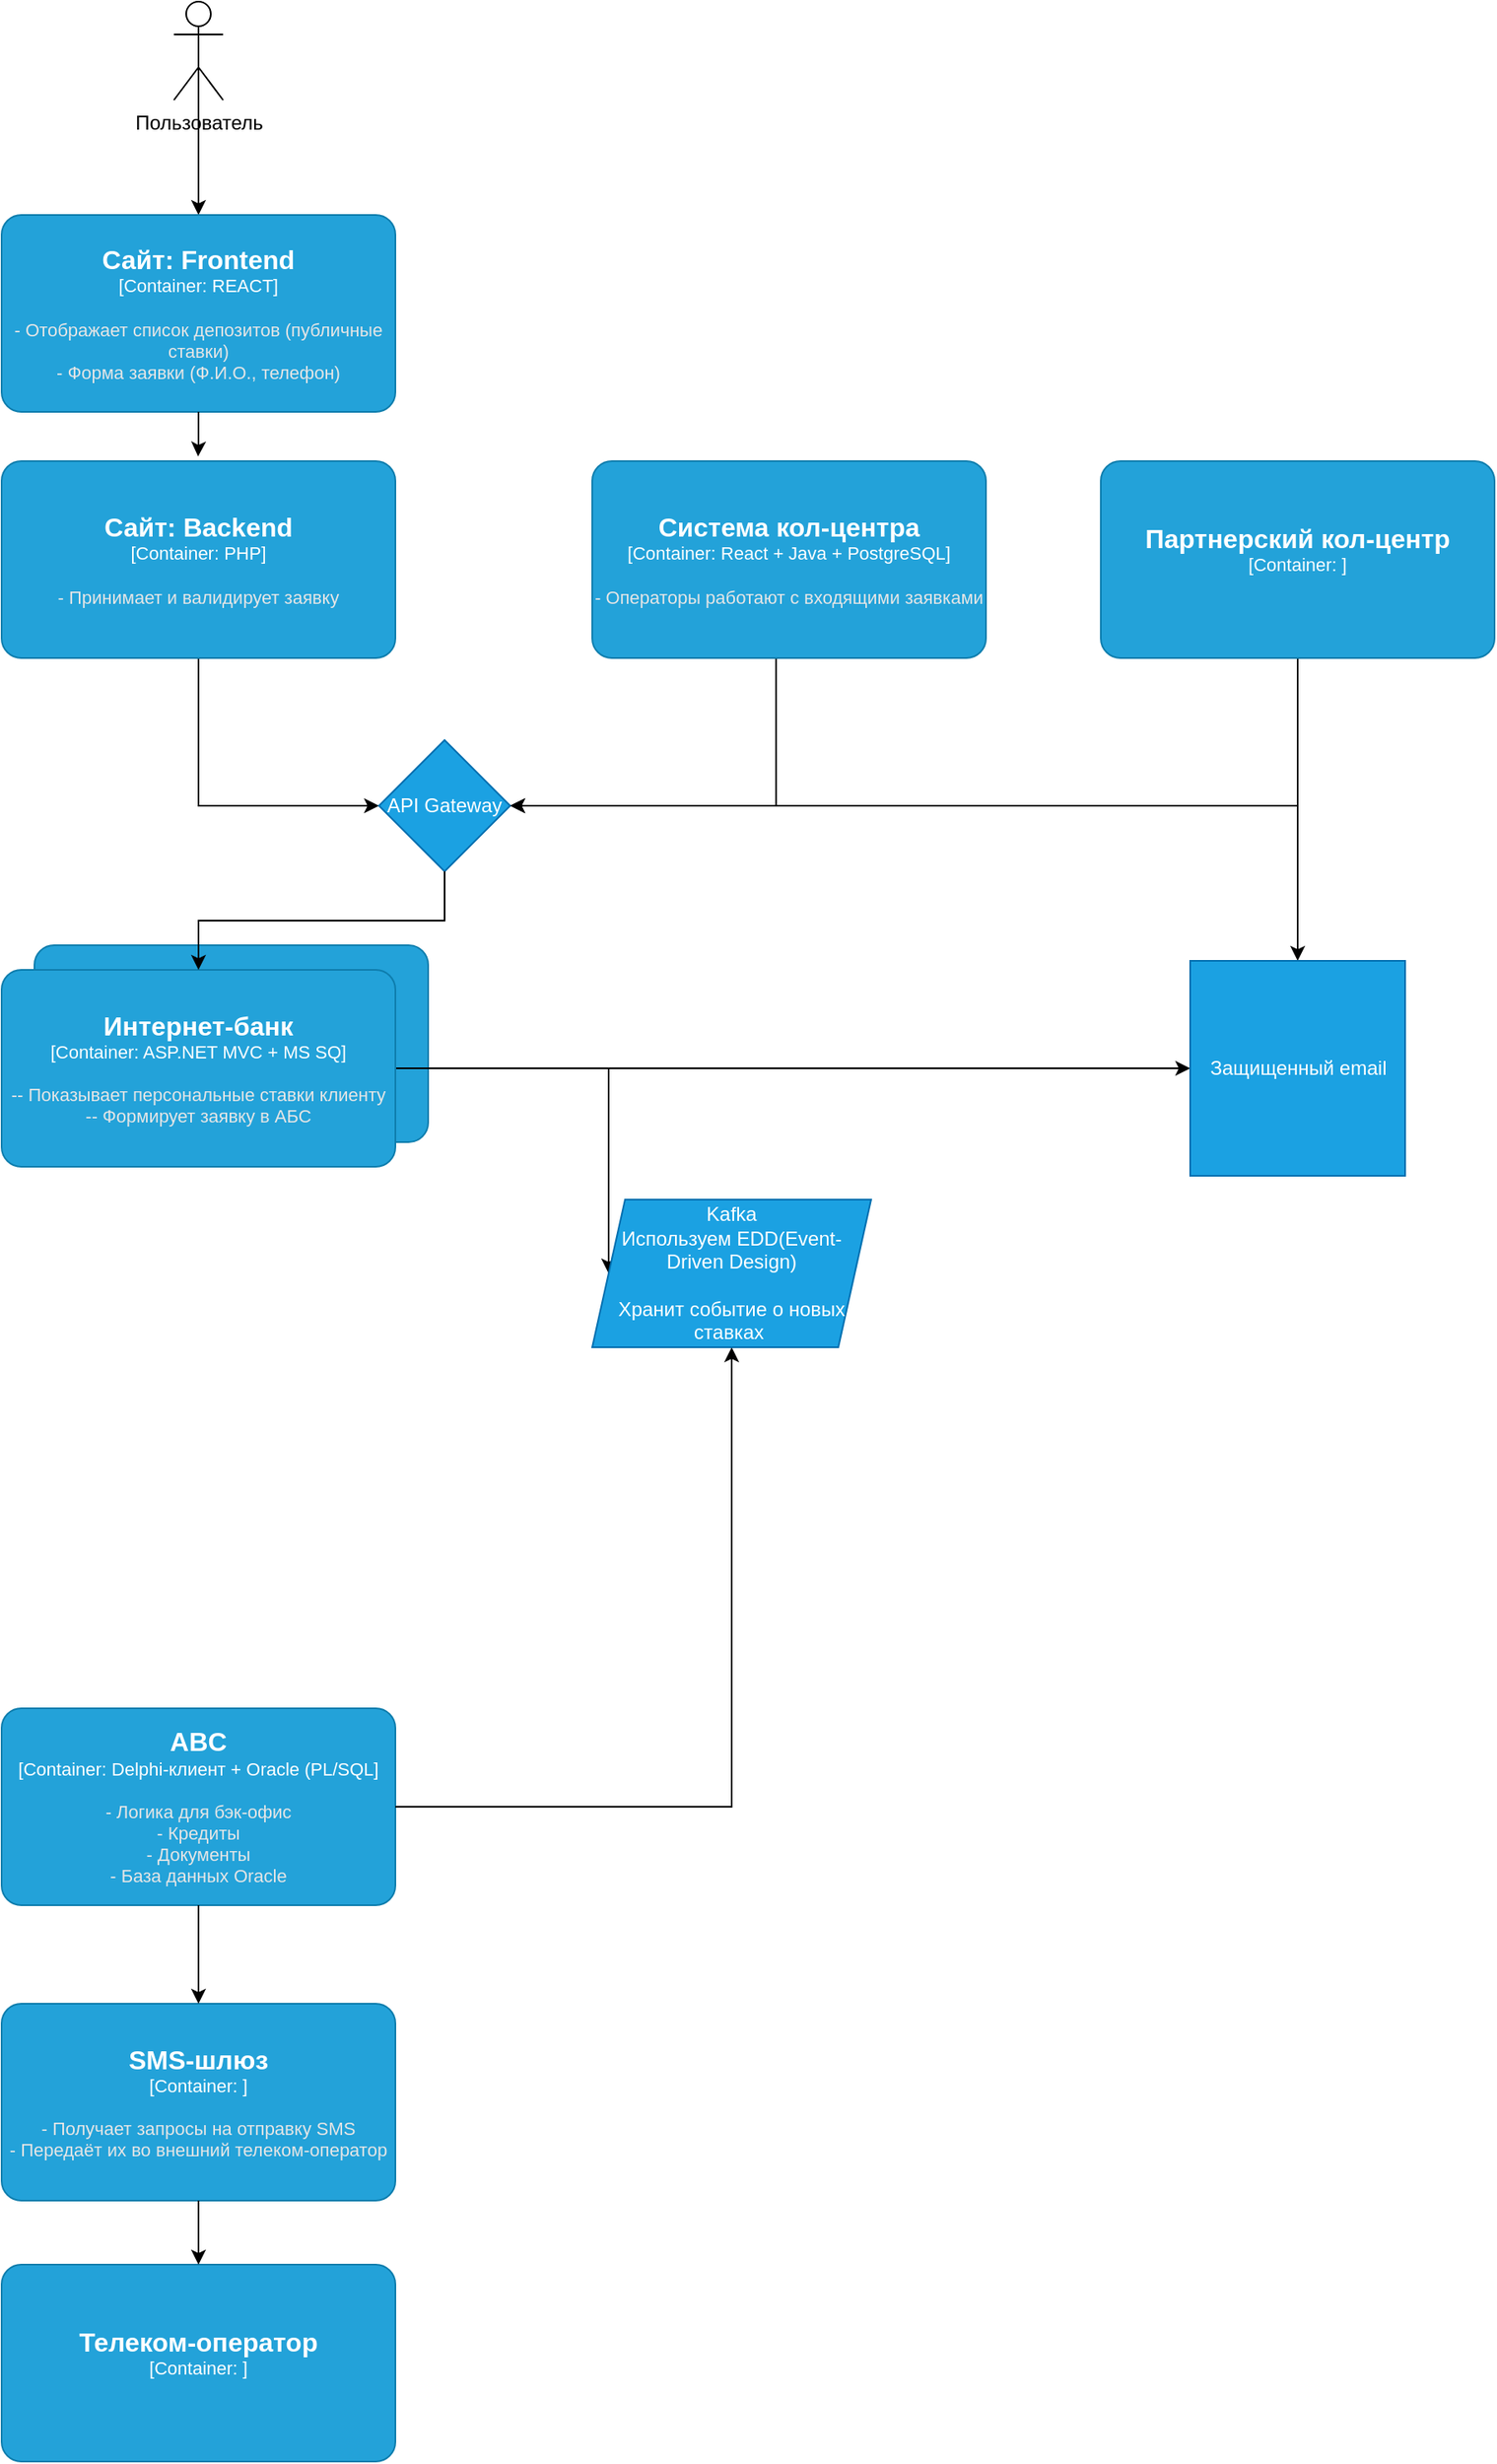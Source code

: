 <mxfile version="26.2.2">
  <diagram name="Страница — 1" id="x-h79tfaLvUZsE_rTHGj">
    <mxGraphModel dx="2025" dy="3718" grid="1" gridSize="10" guides="1" tooltips="1" connect="1" arrows="1" fold="1" page="1" pageScale="1" pageWidth="827" pageHeight="1169" math="0" shadow="0">
      <root>
        <mxCell id="0" />
        <mxCell id="1" parent="0" />
        <object placeholders="1" c4Name="Интернет-банк" c4Type="Container" c4Technology="ASP.NET MVC + MS SQ" c4Description="" label="&lt;font style=&quot;font-size: 16px&quot;&gt;&lt;b&gt;%c4Name%&lt;/b&gt;&lt;/font&gt;&lt;div&gt;[%c4Type%: %c4Technology%]&lt;/div&gt;&lt;br&gt;&lt;div&gt;&lt;font style=&quot;font-size: 11px&quot;&gt;&lt;font color=&quot;#E6E6E6&quot;&gt;%c4Description%&lt;/font&gt;&lt;/div&gt;" id="aIN2EZiwN0c7ISvwj5TT-13">
          <mxCell style="rounded=1;whiteSpace=wrap;html=1;fontSize=11;labelBackgroundColor=none;fillColor=#23A2D9;fontColor=#ffffff;align=center;arcSize=10;strokeColor=#0E7DAD;metaEdit=1;resizable=0;points=[[0.25,0,0],[0.5,0,0],[0.75,0,0],[1,0.25,0],[1,0.5,0],[1,0.75,0],[0.75,1,0],[0.5,1,0],[0.25,1,0],[0,0.75,0],[0,0.5,0],[0,0.25,0]];" parent="1" vertex="1">
            <mxGeometry x="310" y="-1005" width="240" height="120" as="geometry" />
          </mxCell>
        </object>
        <mxCell id="aIN2EZiwN0c7ISvwj5TT-6" style="edgeStyle=orthogonalEdgeStyle;rounded=0;orthogonalLoop=1;jettySize=auto;html=1;entryX=0;entryY=0.5;entryDx=0;entryDy=0;" parent="1" source="3BpIDFD0bREcjxwfOTJX-3" target="aIN2EZiwN0c7ISvwj5TT-4" edge="1">
          <mxGeometry relative="1" as="geometry" />
        </mxCell>
        <object placeholders="1" c4Name="Сайт: Backend" c4Type="Container" c4Technology="PHP" c4Description=" - Принимает и валидирует заявку   " label="&lt;font style=&quot;font-size: 16px&quot;&gt;&lt;b&gt;%c4Name%&lt;/b&gt;&lt;/font&gt;&lt;div&gt;[%c4Type%: %c4Technology%]&lt;/div&gt;&lt;br&gt;&lt;div&gt;&lt;font style=&quot;font-size: 11px&quot;&gt;&lt;font color=&quot;#E6E6E6&quot;&gt;%c4Description%&lt;/font&gt;&lt;/div&gt;" id="3BpIDFD0bREcjxwfOTJX-3">
          <mxCell style="rounded=1;whiteSpace=wrap;html=1;fontSize=11;labelBackgroundColor=none;fillColor=#23A2D9;fontColor=#ffffff;align=center;arcSize=10;strokeColor=#0E7DAD;metaEdit=1;resizable=0;points=[[0.25,0,0],[0.5,0,0],[0.75,0,0],[1,0.25,0],[1,0.5,0],[1,0.75,0],[0.75,1,0],[0.5,1,0],[0.25,1,0],[0,0.75,0],[0,0.5,0],[0,0.25,0]];" parent="1" vertex="1">
            <mxGeometry x="290" y="-1300" width="240" height="120" as="geometry" />
          </mxCell>
        </object>
        <mxCell id="aIN2EZiwN0c7ISvwj5TT-15" style="edgeStyle=orthogonalEdgeStyle;rounded=0;orthogonalLoop=1;jettySize=auto;html=1;entryX=0;entryY=0.5;entryDx=0;entryDy=0;" parent="1" source="3BpIDFD0bREcjxwfOTJX-4" target="aIN2EZiwN0c7ISvwj5TT-11" edge="1">
          <mxGeometry relative="1" as="geometry" />
        </mxCell>
        <mxCell id="fBrU7EXV_W0Yj-L9virk-2" style="edgeStyle=orthogonalEdgeStyle;rounded=0;orthogonalLoop=1;jettySize=auto;html=1;entryX=0;entryY=0.5;entryDx=0;entryDy=0;" edge="1" parent="1" source="3BpIDFD0bREcjxwfOTJX-4" target="mv92zyXsenED2KrWt_QF-5">
          <mxGeometry relative="1" as="geometry" />
        </mxCell>
        <object placeholders="1" c4Name="Интернет-банк" c4Type="Container" c4Technology="ASP.NET MVC + MS SQ" c4Description="-- Показывает персональные ставки клиенту&#xa;-- Формирует заявку в АБС  " label="&lt;font style=&quot;font-size: 16px&quot;&gt;&lt;b&gt;%c4Name%&lt;/b&gt;&lt;/font&gt;&lt;div&gt;[%c4Type%: %c4Technology%]&lt;/div&gt;&lt;br&gt;&lt;div&gt;&lt;font style=&quot;font-size: 11px&quot;&gt;&lt;font color=&quot;#E6E6E6&quot;&gt;%c4Description%&lt;/font&gt;&lt;/div&gt;" id="3BpIDFD0bREcjxwfOTJX-4">
          <mxCell style="rounded=1;whiteSpace=wrap;html=1;fontSize=11;labelBackgroundColor=none;fillColor=#23A2D9;fontColor=#ffffff;align=center;arcSize=10;strokeColor=#0E7DAD;metaEdit=1;resizable=0;points=[[0.25,0,0],[0.5,0,0],[0.75,0,0],[1,0.25,0],[1,0.5,0],[1,0.75,0],[0.75,1,0],[0.5,1,0],[0.25,1,0],[0,0.75,0],[0,0.5,0],[0,0.25,0]];" parent="1" vertex="1">
            <mxGeometry x="290" y="-990" width="240" height="120" as="geometry" />
          </mxCell>
        </object>
        <mxCell id="aIN2EZiwN0c7ISvwj5TT-5" style="edgeStyle=orthogonalEdgeStyle;rounded=0;orthogonalLoop=1;jettySize=auto;html=1;entryX=1;entryY=0.5;entryDx=0;entryDy=0;exitX=0.467;exitY=0.994;exitDx=0;exitDy=0;exitPerimeter=0;" parent="1" source="3BpIDFD0bREcjxwfOTJX-5" target="aIN2EZiwN0c7ISvwj5TT-4" edge="1">
          <mxGeometry relative="1" as="geometry" />
        </mxCell>
        <object placeholders="1" c4Name="Система кол-центра" c4Type="Container" c4Technology="React + Java + PostgreSQL" c4Description="- Операторы работают с входящими заявками" label="&lt;font style=&quot;font-size: 16px&quot;&gt;&lt;b&gt;%c4Name%&lt;/b&gt;&lt;/font&gt;&lt;div&gt;[%c4Type%: %c4Technology%]&lt;/div&gt;&lt;br&gt;&lt;div&gt;&lt;font style=&quot;font-size: 11px&quot;&gt;&lt;font color=&quot;#E6E6E6&quot;&gt;%c4Description%&lt;/font&gt;&lt;/div&gt;" id="3BpIDFD0bREcjxwfOTJX-5">
          <mxCell style="rounded=1;whiteSpace=wrap;html=1;fontSize=11;labelBackgroundColor=none;fillColor=#23A2D9;fontColor=#ffffff;align=center;arcSize=10;strokeColor=#0E7DAD;metaEdit=1;resizable=0;points=[[0.25,0,0],[0.5,0,0],[0.75,0,0],[1,0.25,0],[1,0.5,0],[1,0.75,0],[0.75,1,0],[0.5,1,0],[0.25,1,0],[0,0.75,0],[0,0.5,0],[0,0.25,0]];" parent="1" vertex="1">
            <mxGeometry x="650" y="-1300" width="240" height="120" as="geometry" />
          </mxCell>
        </object>
        <object placeholders="1" c4Name="ABC" c4Type="Container" c4Technology="Delphi-клиент + Oracle (PL/SQL" c4Description="- Логика для бэк-офис&#xa;- Кредиты &#xa;- Документы&#xa;- База данных Oracle" label="&lt;font style=&quot;font-size: 16px&quot;&gt;&lt;b&gt;%c4Name%&lt;/b&gt;&lt;/font&gt;&lt;div&gt;[%c4Type%: %c4Technology%]&lt;/div&gt;&lt;br&gt;&lt;div&gt;&lt;font style=&quot;font-size: 11px&quot;&gt;&lt;font color=&quot;#E6E6E6&quot;&gt;%c4Description%&lt;/font&gt;&lt;/div&gt;" id="3BpIDFD0bREcjxwfOTJX-6">
          <mxCell style="rounded=1;whiteSpace=wrap;html=1;fontSize=11;labelBackgroundColor=none;fillColor=#23A2D9;fontColor=#ffffff;align=center;arcSize=10;strokeColor=#0E7DAD;metaEdit=1;resizable=0;points=[[0.25,0,0],[0.5,0,0],[0.75,0,0],[1,0.25,0],[1,0.5,0],[1,0.75,0],[0.75,1,0],[0.5,1,0],[0.25,1,0],[0,0.75,0],[0,0.5,0],[0,0.25,0]];" parent="1" vertex="1">
            <mxGeometry x="290" y="-540" width="240" height="120" as="geometry" />
          </mxCell>
        </object>
        <object placeholders="1" c4Name="SMS-шлюз" c4Type="Container" c4Technology="" c4Description="- Получает запросы на отправку SMS          &#xa; - Передаёт их во внешний телеком-оператор  " label="&lt;font style=&quot;font-size: 16px&quot;&gt;&lt;b&gt;%c4Name%&lt;/b&gt;&lt;/font&gt;&lt;div&gt;[%c4Type%: %c4Technology%]&lt;/div&gt;&lt;br&gt;&lt;div&gt;&lt;font style=&quot;font-size: 11px&quot;&gt;&lt;font color=&quot;#E6E6E6&quot;&gt;%c4Description%&lt;/font&gt;&lt;/div&gt;" id="3BpIDFD0bREcjxwfOTJX-7">
          <mxCell style="rounded=1;whiteSpace=wrap;html=1;fontSize=11;labelBackgroundColor=none;fillColor=#23A2D9;fontColor=#ffffff;align=center;arcSize=10;strokeColor=#0E7DAD;metaEdit=1;resizable=0;points=[[0.25,0,0],[0.5,0,0],[0.75,0,0],[1,0.25,0],[1,0.5,0],[1,0.75,0],[0.75,1,0],[0.5,1,0],[0.25,1,0],[0,0.75,0],[0,0.5,0],[0,0.25,0]];" parent="1" vertex="1">
            <mxGeometry x="290" y="-360" width="240" height="120" as="geometry" />
          </mxCell>
        </object>
        <object placeholders="1" c4Name="Телеком-оператор" c4Type="Container" c4Technology="" c4Description="" label="&lt;font style=&quot;font-size: 16px&quot;&gt;&lt;b&gt;%c4Name%&lt;/b&gt;&lt;/font&gt;&lt;div&gt;[%c4Type%: %c4Technology%]&lt;/div&gt;&lt;br&gt;&lt;div&gt;&lt;font style=&quot;font-size: 11px&quot;&gt;&lt;font color=&quot;#E6E6E6&quot;&gt;%c4Description%&lt;/font&gt;&lt;/div&gt;" id="3BpIDFD0bREcjxwfOTJX-8">
          <mxCell style="rounded=1;whiteSpace=wrap;html=1;fontSize=11;labelBackgroundColor=none;fillColor=#23A2D9;fontColor=#ffffff;align=center;arcSize=10;strokeColor=#0E7DAD;metaEdit=1;resizable=0;points=[[0.25,0,0],[0.5,0,0],[0.75,0,0],[1,0.25,0],[1,0.5,0],[1,0.75,0],[0.75,1,0],[0.5,1,0],[0.25,1,0],[0,0.75,0],[0,0.5,0],[0,0.25,0]];" parent="1" vertex="1">
            <mxGeometry x="290" y="-201" width="240" height="120" as="geometry" />
          </mxCell>
        </object>
        <mxCell id="3BpIDFD0bREcjxwfOTJX-14" style="edgeStyle=orthogonalEdgeStyle;rounded=0;orthogonalLoop=1;jettySize=auto;html=1;entryX=0.5;entryY=0;entryDx=0;entryDy=0;entryPerimeter=0;" parent="1" source="3BpIDFD0bREcjxwfOTJX-7" target="3BpIDFD0bREcjxwfOTJX-8" edge="1">
          <mxGeometry relative="1" as="geometry" />
        </mxCell>
        <mxCell id="rWtkSYohr3WvIDLhWIKf-2" style="edgeStyle=orthogonalEdgeStyle;rounded=0;orthogonalLoop=1;jettySize=auto;html=1;exitX=0.5;exitY=0.5;exitDx=0;exitDy=0;exitPerimeter=0;entryX=0.5;entryY=0;entryDx=0;entryDy=0;entryPerimeter=0;" parent="1" source="rWtkSYohr3WvIDLhWIKf-1" target="rWtkSYohr3WvIDLhWIKf-3" edge="1">
          <mxGeometry relative="1" as="geometry">
            <mxPoint x="410" y="-1410" as="targetPoint" />
          </mxGeometry>
        </mxCell>
        <mxCell id="rWtkSYohr3WvIDLhWIKf-1" value="Пользователь" style="shape=umlActor;verticalLabelPosition=bottom;verticalAlign=top;html=1;" parent="1" vertex="1">
          <mxGeometry x="395" y="-1580" width="30" height="60" as="geometry" />
        </mxCell>
        <object placeholders="1" c4Name="Сайт: Frontend" c4Type="Container" c4Technology="REACT" c4Description="  - Отображает список депозитов (публичные ставки)   &#xa;- Форма заявки (Ф.И.О., телефон) " label="&lt;font style=&quot;font-size: 16px&quot;&gt;&lt;b&gt;%c4Name%&lt;/b&gt;&lt;/font&gt;&lt;div&gt;[%c4Type%: %c4Technology%]&lt;/div&gt;&lt;br&gt;&lt;div&gt;&lt;font style=&quot;font-size: 11px&quot;&gt;&lt;font color=&quot;#E6E6E6&quot;&gt;%c4Description%&lt;/font&gt;&lt;/div&gt;" id="rWtkSYohr3WvIDLhWIKf-3">
          <mxCell style="rounded=1;whiteSpace=wrap;html=1;fontSize=11;labelBackgroundColor=none;fillColor=#23A2D9;fontColor=#ffffff;align=center;arcSize=10;strokeColor=#0E7DAD;metaEdit=1;resizable=0;points=[[0.25,0,0],[0.5,0,0],[0.75,0,0],[1,0.25,0],[1,0.5,0],[1,0.75,0],[0.75,1,0],[0.5,1,0],[0.25,1,0],[0,0.75,0],[0,0.5,0],[0,0.25,0]];" parent="1" vertex="1">
            <mxGeometry x="290" y="-1450" width="240" height="120" as="geometry" />
          </mxCell>
        </object>
        <mxCell id="rWtkSYohr3WvIDLhWIKf-11" style="edgeStyle=orthogonalEdgeStyle;rounded=0;orthogonalLoop=1;jettySize=auto;html=1;entryX=0.5;entryY=0;entryDx=0;entryDy=0;entryPerimeter=0;" parent="1" source="3BpIDFD0bREcjxwfOTJX-6" target="3BpIDFD0bREcjxwfOTJX-7" edge="1">
          <mxGeometry relative="1" as="geometry" />
        </mxCell>
        <mxCell id="aIN2EZiwN0c7ISvwj5TT-1" style="edgeStyle=orthogonalEdgeStyle;rounded=0;orthogonalLoop=1;jettySize=auto;html=1;entryX=0.499;entryY=-0.024;entryDx=0;entryDy=0;entryPerimeter=0;" parent="1" source="rWtkSYohr3WvIDLhWIKf-3" target="3BpIDFD0bREcjxwfOTJX-3" edge="1">
          <mxGeometry relative="1" as="geometry" />
        </mxCell>
        <mxCell id="aIN2EZiwN0c7ISvwj5TT-4" value="API Gateway" style="rhombus;whiteSpace=wrap;html=1;fillColor=#1ba1e2;strokeColor=#006EAF;fontColor=#ffffff;" parent="1" vertex="1">
          <mxGeometry x="520" y="-1130" width="80" height="80" as="geometry" />
        </mxCell>
        <mxCell id="aIN2EZiwN0c7ISvwj5TT-7" style="edgeStyle=orthogonalEdgeStyle;rounded=0;orthogonalLoop=1;jettySize=auto;html=1;entryX=0.5;entryY=0;entryDx=0;entryDy=0;entryPerimeter=0;" parent="1" source="aIN2EZiwN0c7ISvwj5TT-4" target="3BpIDFD0bREcjxwfOTJX-4" edge="1">
          <mxGeometry relative="1" as="geometry" />
        </mxCell>
        <mxCell id="mv92zyXsenED2KrWt_QF-3" style="edgeStyle=orthogonalEdgeStyle;rounded=0;orthogonalLoop=1;jettySize=auto;html=1;" parent="1" source="mv92zyXsenED2KrWt_QF-2" target="aIN2EZiwN0c7ISvwj5TT-4" edge="1">
          <mxGeometry relative="1" as="geometry">
            <Array as="points">
              <mxPoint x="1080" y="-1090" />
            </Array>
          </mxGeometry>
        </mxCell>
        <mxCell id="mv92zyXsenED2KrWt_QF-7" style="edgeStyle=orthogonalEdgeStyle;rounded=0;orthogonalLoop=1;jettySize=auto;html=1;entryX=0.5;entryY=0;entryDx=0;entryDy=0;" parent="1" source="mv92zyXsenED2KrWt_QF-2" target="mv92zyXsenED2KrWt_QF-5" edge="1">
          <mxGeometry relative="1" as="geometry" />
        </mxCell>
        <object placeholders="1" c4Name="Партнерский кол-центр" c4Type="Container" c4Technology="" c4Description="" label="&lt;font style=&quot;font-size: 16px&quot;&gt;&lt;b&gt;%c4Name%&lt;/b&gt;&lt;/font&gt;&lt;div&gt;[%c4Type%: %c4Technology%]&lt;/div&gt;&lt;br&gt;&lt;div&gt;&lt;font style=&quot;font-size: 11px&quot;&gt;&lt;font color=&quot;#E6E6E6&quot;&gt;%c4Description%&lt;/font&gt;&lt;/div&gt;" id="mv92zyXsenED2KrWt_QF-2">
          <mxCell style="rounded=1;whiteSpace=wrap;html=1;fontSize=11;labelBackgroundColor=none;fillColor=#23A2D9;fontColor=#ffffff;align=center;arcSize=10;strokeColor=#0E7DAD;metaEdit=1;resizable=0;points=[[0.25,0,0],[0.5,0,0],[0.75,0,0],[1,0.25,0],[1,0.5,0],[1,0.75,0],[0.75,1,0],[0.5,1,0],[0.25,1,0],[0,0.75,0],[0,0.5,0],[0,0.25,0]];" parent="1" vertex="1">
            <mxGeometry x="960" y="-1300" width="240" height="120" as="geometry" />
          </mxCell>
        </object>
        <mxCell id="mv92zyXsenED2KrWt_QF-5" value="&lt;div&gt;Защищенный email&lt;/div&gt;" style="whiteSpace=wrap;html=1;aspect=fixed;fillColor=#1ba1e2;fontColor=#ffffff;strokeColor=#006EAF;" parent="1" vertex="1">
          <mxGeometry x="1014.5" y="-995.5" width="131" height="131" as="geometry" />
        </mxCell>
        <mxCell id="fBrU7EXV_W0Yj-L9virk-1" value="" style="edgeStyle=orthogonalEdgeStyle;rounded=0;orthogonalLoop=1;jettySize=auto;html=1;" edge="1" parent="1" source="3BpIDFD0bREcjxwfOTJX-6" target="aIN2EZiwN0c7ISvwj5TT-11">
          <mxGeometry relative="1" as="geometry">
            <mxPoint x="740" y="-880" as="targetPoint" />
            <mxPoint x="530" y="-480" as="sourcePoint" />
          </mxGeometry>
        </mxCell>
        <mxCell id="aIN2EZiwN0c7ISvwj5TT-11" value="Kafka&lt;br&gt;Используем EDD(Event-Driven Design)&lt;br&gt;&lt;br&gt;Хранит событие о новых ставках&amp;nbsp;" style="shape=parallelogram;perimeter=parallelogramPerimeter;whiteSpace=wrap;html=1;fixedSize=1;fillColor=#1ba1e2;fontColor=#ffffff;strokeColor=#006EAF;" parent="1" vertex="1">
          <mxGeometry x="650" y="-850" width="170" height="90" as="geometry" />
        </mxCell>
      </root>
    </mxGraphModel>
  </diagram>
</mxfile>
